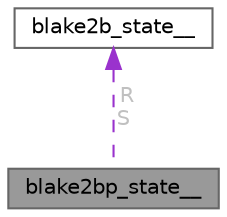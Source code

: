 digraph "blake2bp_state__"
{
 // LATEX_PDF_SIZE
  bgcolor="transparent";
  edge [fontname=Helvetica,fontsize=10,labelfontname=Helvetica,labelfontsize=10];
  node [fontname=Helvetica,fontsize=10,shape=box,height=0.2,width=0.4];
  Node1 [id="Node000001",label="blake2bp_state__",height=0.2,width=0.4,color="gray40", fillcolor="grey60", style="filled", fontcolor="black",tooltip=" "];
  Node2 -> Node1 [id="edge1_Node000001_Node000002",dir="back",color="darkorchid3",style="dashed",tooltip=" ",label=" R\nS",fontcolor="grey" ];
  Node2 [id="Node000002",label="blake2b_state__",height=0.2,width=0.4,color="gray40", fillcolor="white", style="filled",URL="$d6/dbb/structblake2b__state____.html",tooltip=" "];
}
